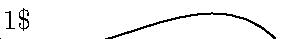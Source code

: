 beginfig(0)

z1=origin;
z2=(3.5cm, 0);

draw z1{dir -30}..{dir -45}z2 withpen boldpen;

label.top("$z_1$", z1);
label.bot("$z_2$", z2);

endfig
